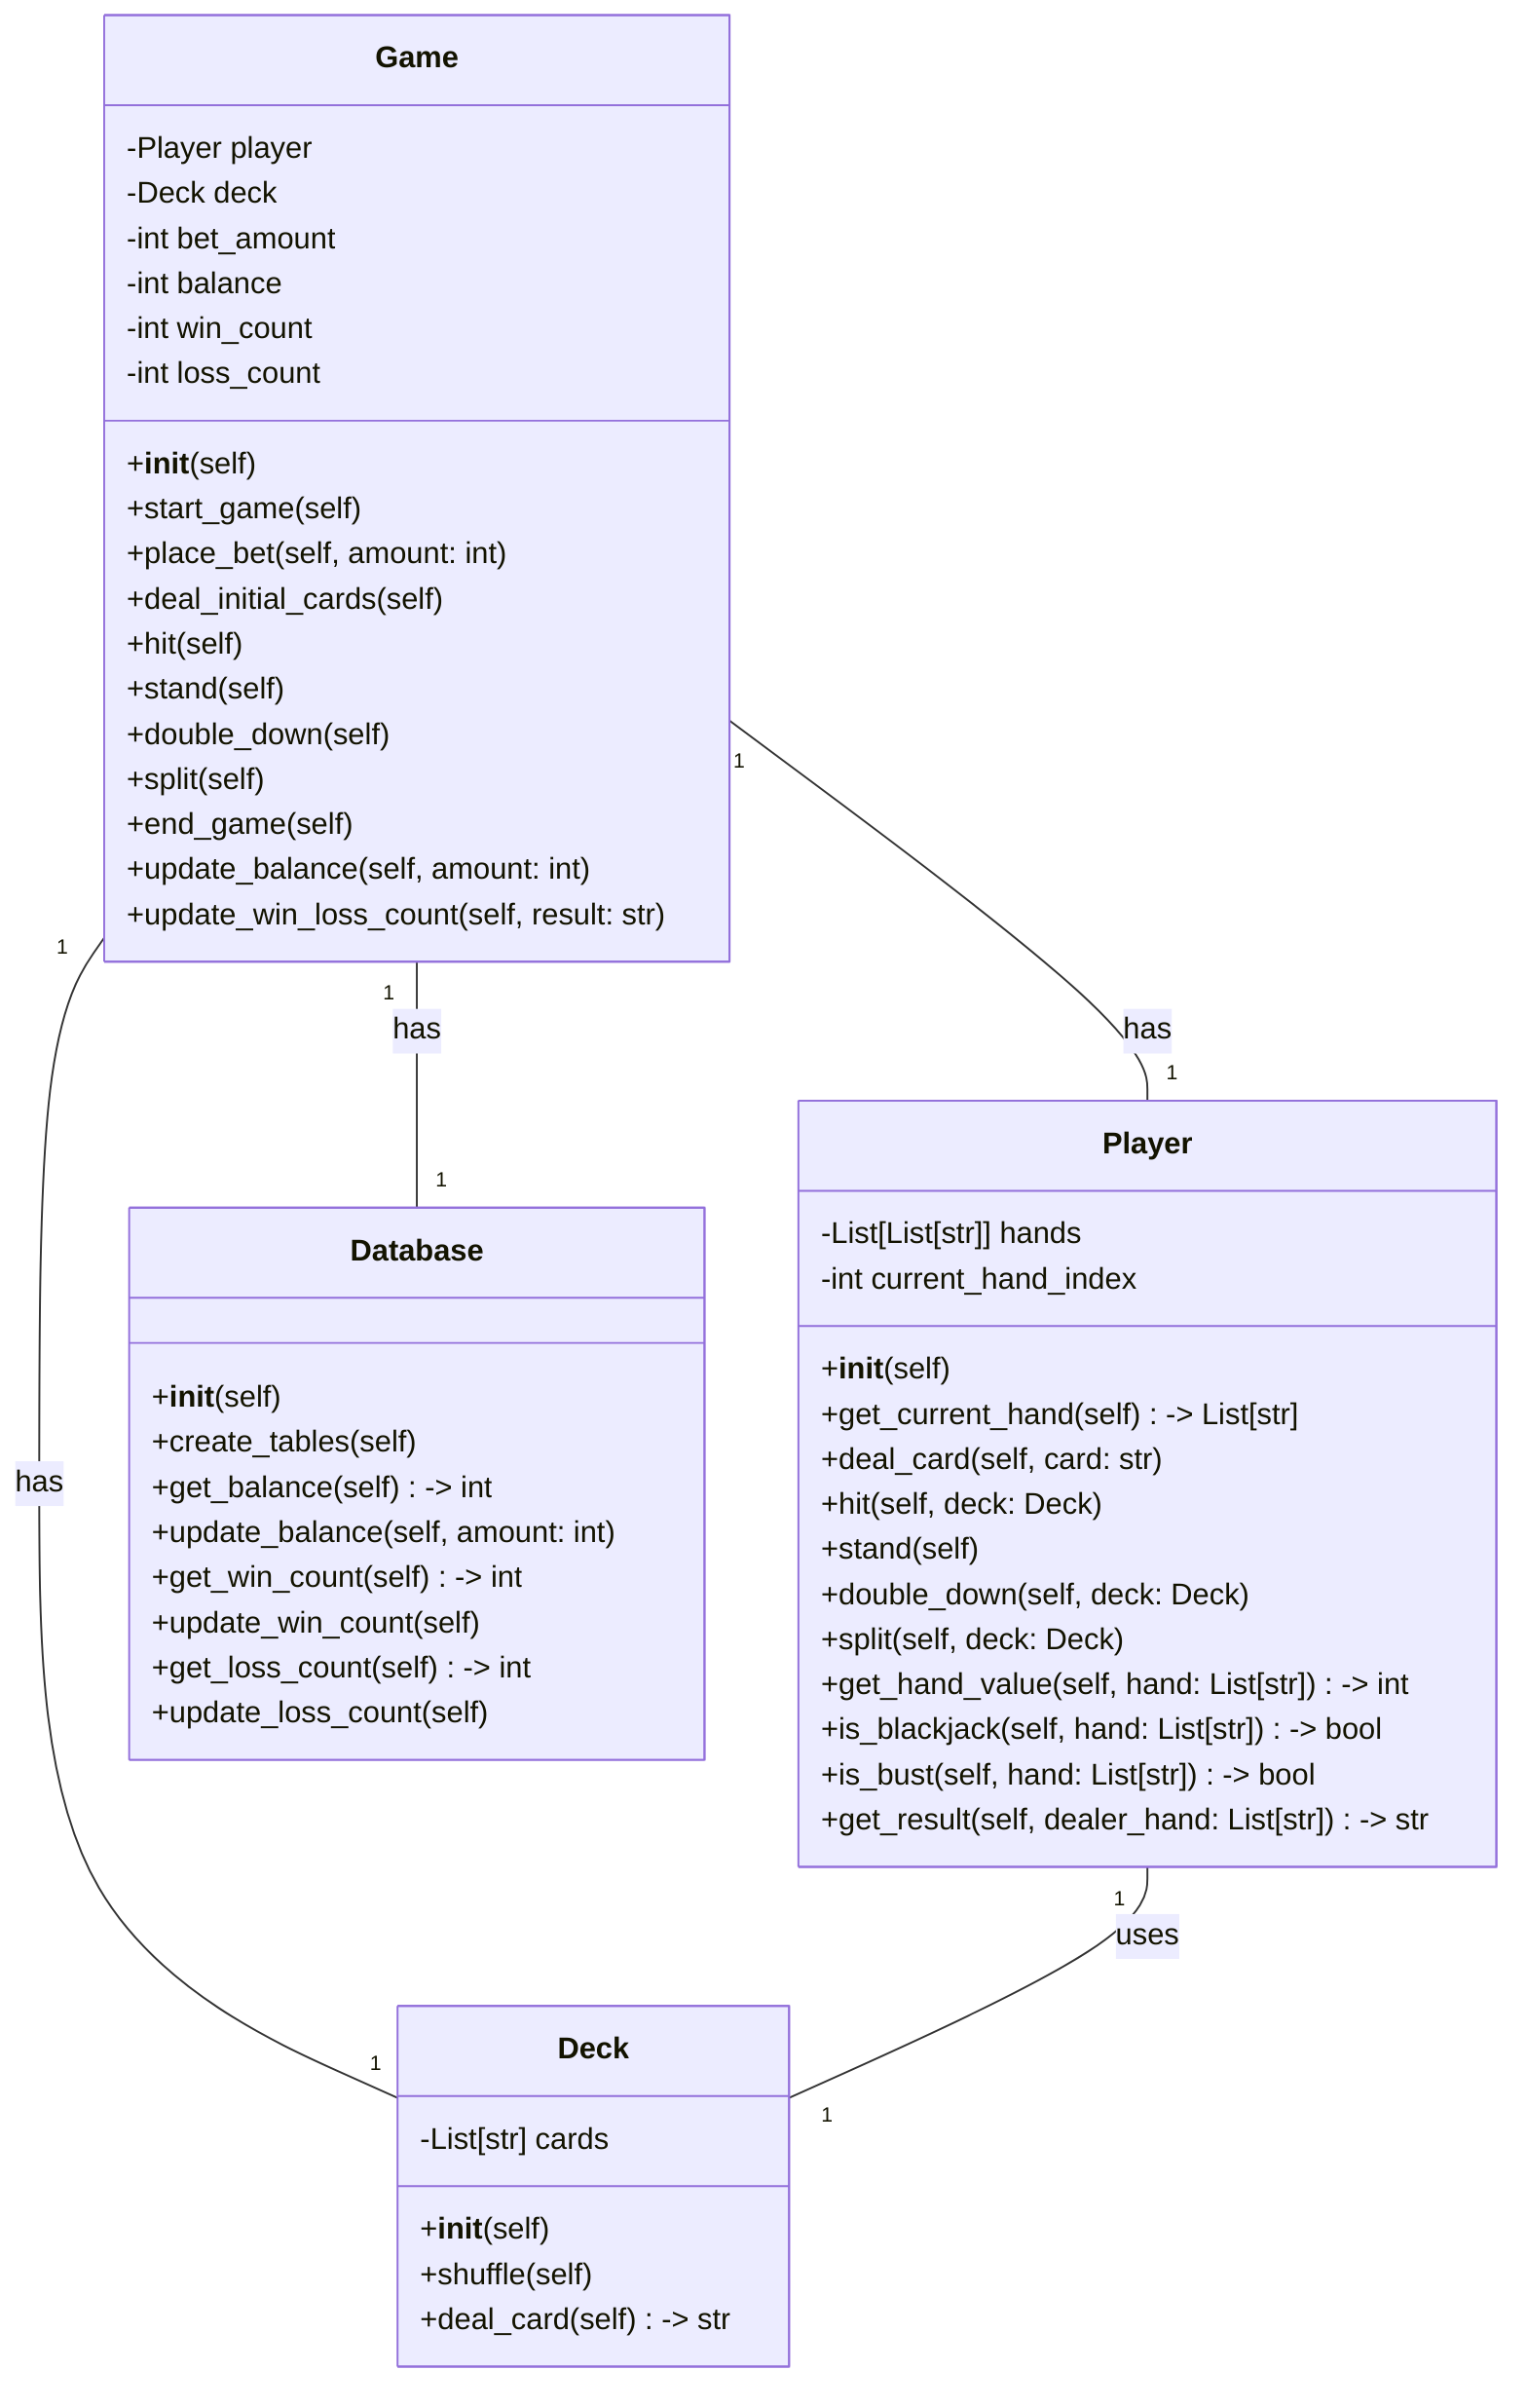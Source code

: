 classDiagram
    class Game{
        -Player player
        -Deck deck
        -int bet_amount
        -int balance
        -int win_count
        -int loss_count
        +__init__(self)
        +start_game(self)
        +place_bet(self, amount: int)
        +deal_initial_cards(self)
        +hit(self)
        +stand(self)
        +double_down(self)
        +split(self)
        +end_game(self)
        +update_balance(self, amount: int)
        +update_win_loss_count(self, result: str)
    }

    class Deck{
        -List[str] cards
        +__init__(self)
        +shuffle(self)
        +deal_card(self) -> str
    }

    class Player{
        -List[List[str]] hands
        -int current_hand_index
        +__init__(self)
        +get_current_hand(self) -> List[str]
        +deal_card(self, card: str)
        +hit(self, deck: Deck)
        +stand(self)
        +double_down(self, deck: Deck)
        +split(self, deck: Deck)
        +get_hand_value(self, hand: List[str]) -> int
        +is_blackjack(self, hand: List[str]) -> bool
        +is_bust(self, hand: List[str]) -> bool
        +get_result(self, dealer_hand: List[str]) -> str
    }

    class Database{
        +__init__(self)
        +create_tables(self)
        +get_balance(self) -> int
        +update_balance(self, amount: int)
        +get_win_count(self) -> int
        +update_win_count(self)
        +get_loss_count(self) -> int
        +update_loss_count(self)
    }

    Game "1" -- "1" Player: has
    Game "1" -- "1" Deck: has
    Player "1" -- "1" Deck: uses
    Game "1" -- "1" Database: has